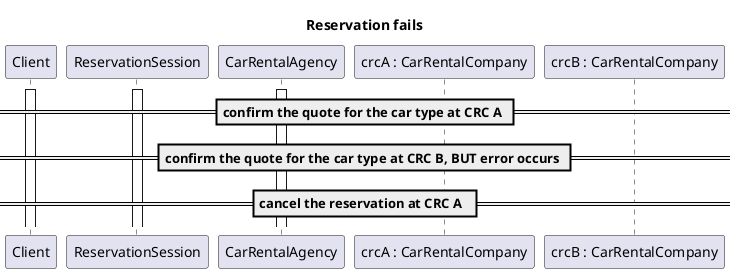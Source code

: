 @startuml
title "Reservation fails"


participant Client
participant ReservationSession
participant CarRentalAgency
participant "crcA : CarRentalCompany" as CarRentalCompanyA
participant "crcB : CarRentalCompany" as CarRentalCompanyB


activate Client
activate ReservationSession
activate CarRentalAgency

== confirm the quote for the car type at CRC A ==


== confirm the quote for the car type at CRC B, BUT error occurs ==

== cancel the reservation at CRC A  ==


@enduml
